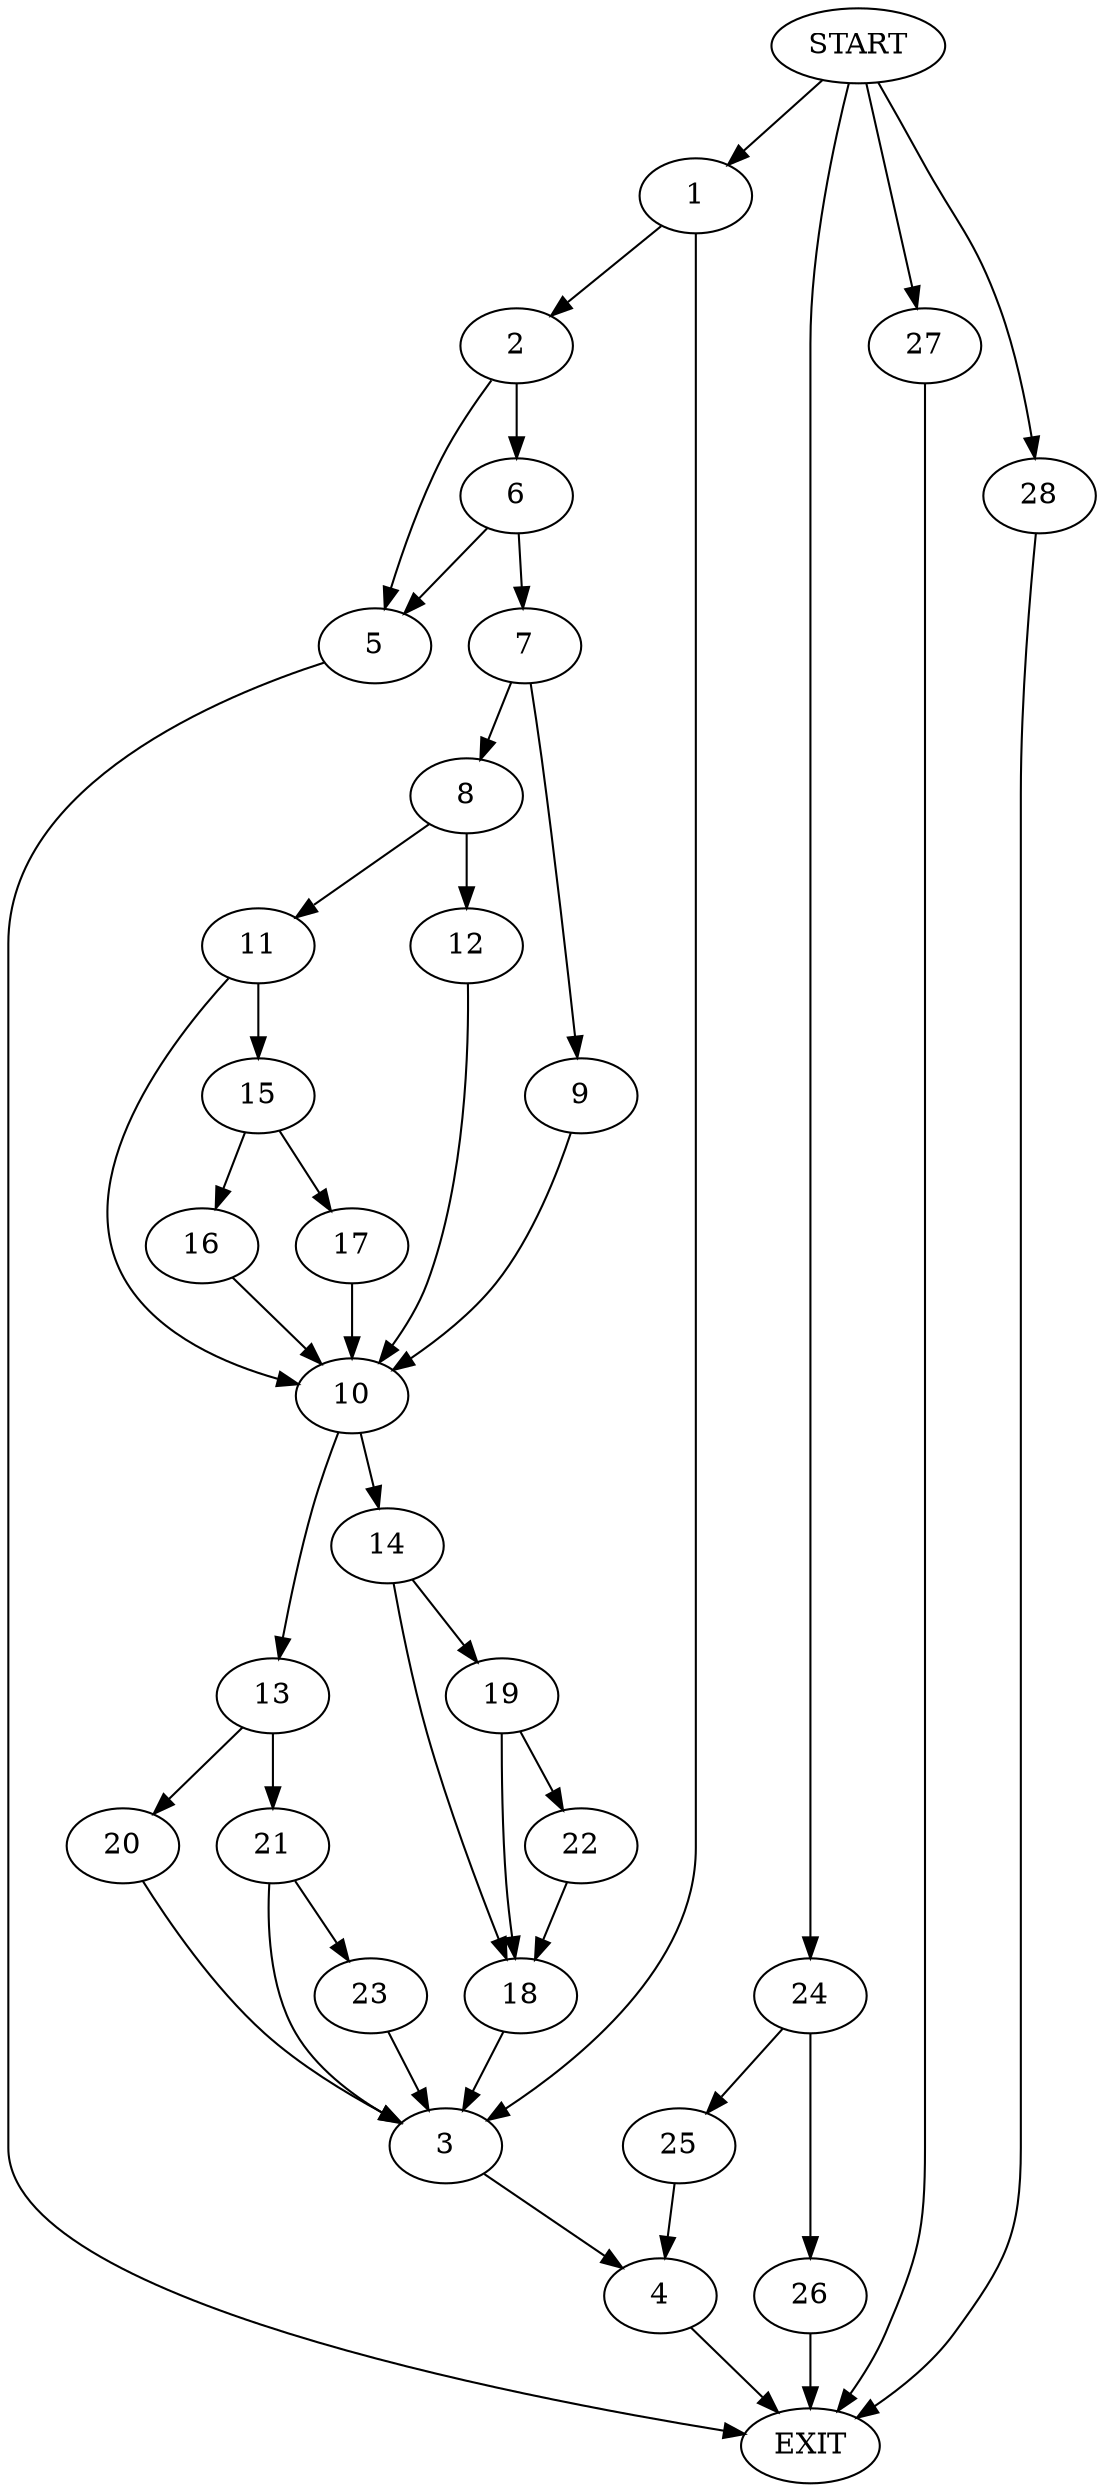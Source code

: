 digraph {
0 [label="START"]
29 [label="EXIT"]
0 -> 1
1 -> 2
1 -> 3
3 -> 4
2 -> 5
2 -> 6
5 -> 29
6 -> 7
6 -> 5
7 -> 8
7 -> 9
9 -> 10
8 -> 11
8 -> 12
10 -> 13
10 -> 14
11 -> 15
11 -> 10
12 -> 10
15 -> 16
15 -> 17
16 -> 10
17 -> 10
14 -> 18
14 -> 19
13 -> 20
13 -> 21
19 -> 18
19 -> 22
18 -> 3
22 -> 18
21 -> 23
21 -> 3
20 -> 3
23 -> 3
4 -> 29
0 -> 24
24 -> 25
24 -> 26
26 -> 29
25 -> 4
0 -> 27
27 -> 29
0 -> 28
28 -> 29
}
